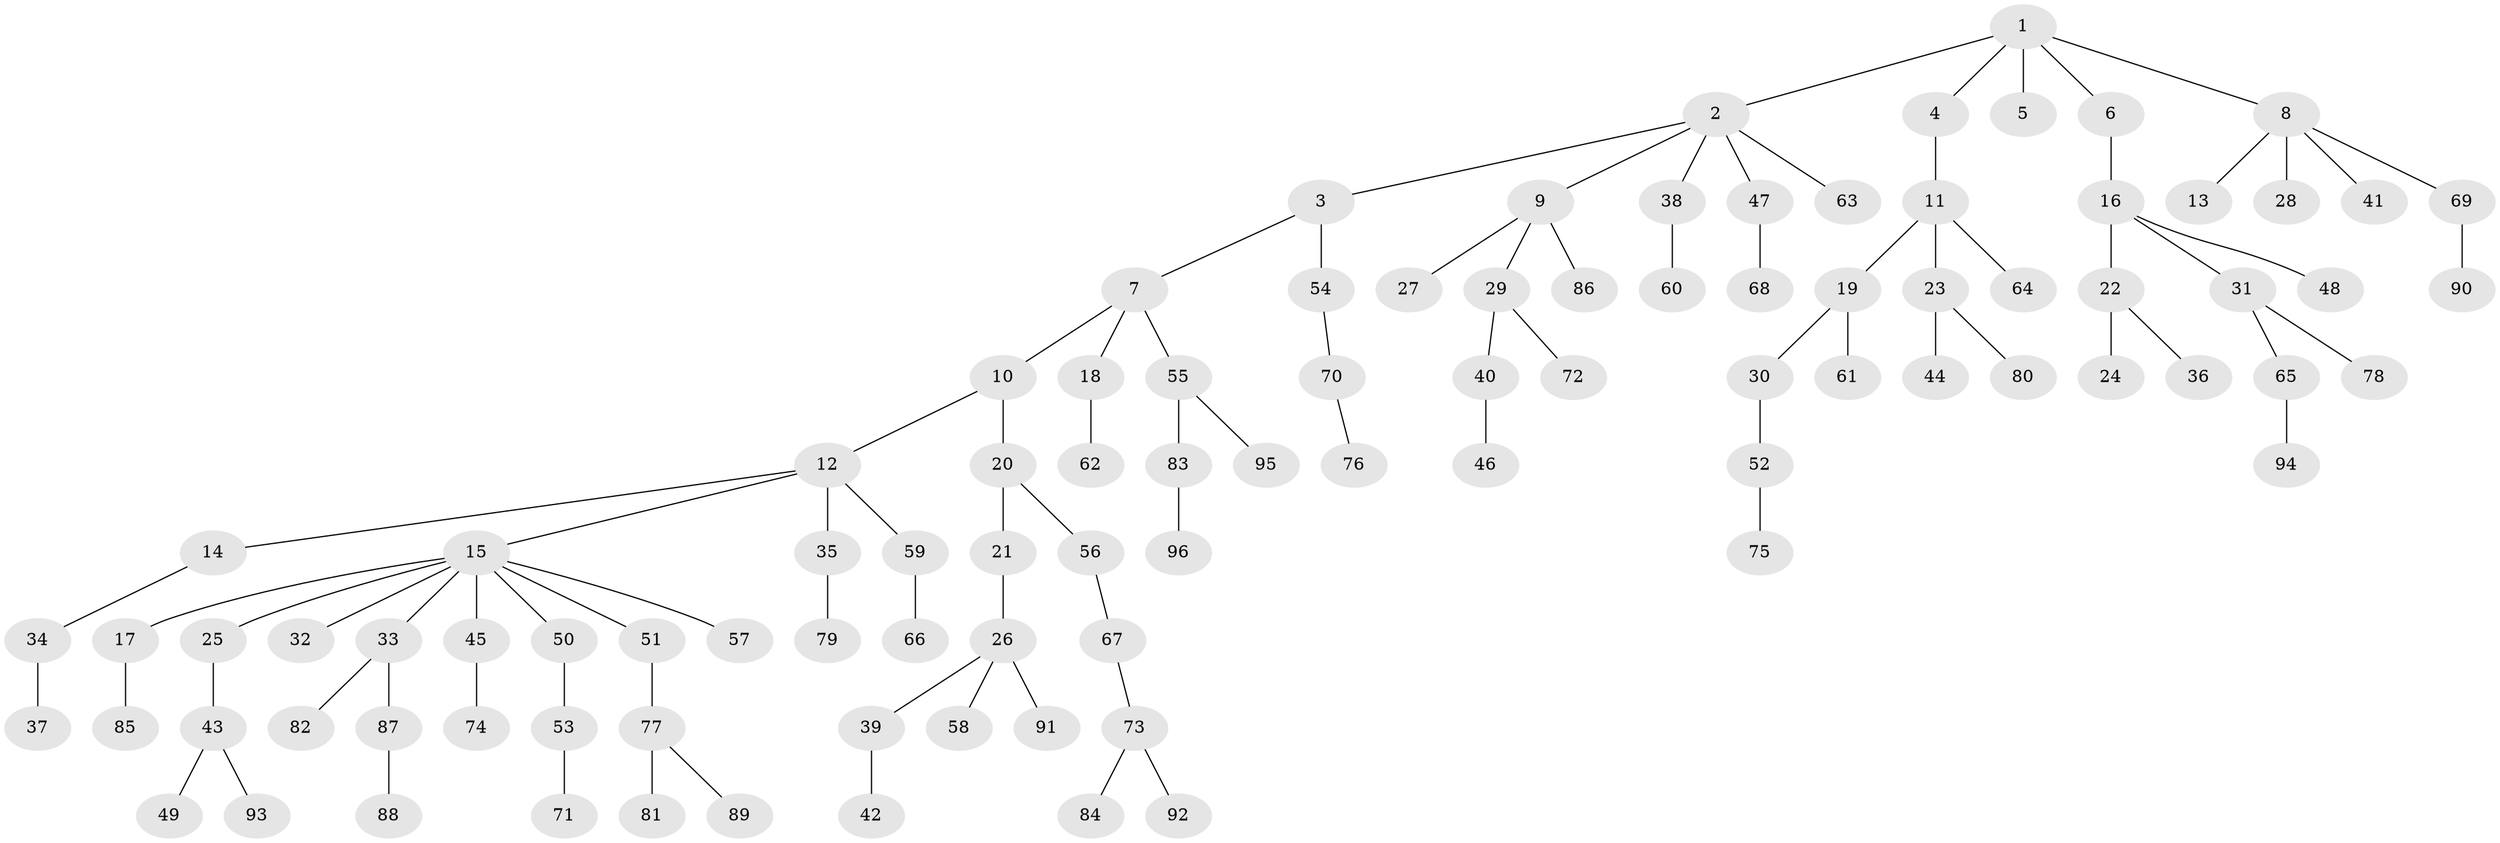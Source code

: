 // coarse degree distribution, {4: 0.05172413793103448, 5: 0.034482758620689655, 3: 0.10344827586206896, 2: 0.3448275862068966, 1: 0.4482758620689655, 8: 0.017241379310344827}
// Generated by graph-tools (version 1.1) at 2025/52/03/04/25 22:52:02]
// undirected, 96 vertices, 95 edges
graph export_dot {
  node [color=gray90,style=filled];
  1;
  2;
  3;
  4;
  5;
  6;
  7;
  8;
  9;
  10;
  11;
  12;
  13;
  14;
  15;
  16;
  17;
  18;
  19;
  20;
  21;
  22;
  23;
  24;
  25;
  26;
  27;
  28;
  29;
  30;
  31;
  32;
  33;
  34;
  35;
  36;
  37;
  38;
  39;
  40;
  41;
  42;
  43;
  44;
  45;
  46;
  47;
  48;
  49;
  50;
  51;
  52;
  53;
  54;
  55;
  56;
  57;
  58;
  59;
  60;
  61;
  62;
  63;
  64;
  65;
  66;
  67;
  68;
  69;
  70;
  71;
  72;
  73;
  74;
  75;
  76;
  77;
  78;
  79;
  80;
  81;
  82;
  83;
  84;
  85;
  86;
  87;
  88;
  89;
  90;
  91;
  92;
  93;
  94;
  95;
  96;
  1 -- 2;
  1 -- 4;
  1 -- 5;
  1 -- 6;
  1 -- 8;
  2 -- 3;
  2 -- 9;
  2 -- 38;
  2 -- 47;
  2 -- 63;
  3 -- 7;
  3 -- 54;
  4 -- 11;
  6 -- 16;
  7 -- 10;
  7 -- 18;
  7 -- 55;
  8 -- 13;
  8 -- 28;
  8 -- 41;
  8 -- 69;
  9 -- 27;
  9 -- 29;
  9 -- 86;
  10 -- 12;
  10 -- 20;
  11 -- 19;
  11 -- 23;
  11 -- 64;
  12 -- 14;
  12 -- 15;
  12 -- 35;
  12 -- 59;
  14 -- 34;
  15 -- 17;
  15 -- 25;
  15 -- 32;
  15 -- 33;
  15 -- 45;
  15 -- 50;
  15 -- 51;
  15 -- 57;
  16 -- 22;
  16 -- 31;
  16 -- 48;
  17 -- 85;
  18 -- 62;
  19 -- 30;
  19 -- 61;
  20 -- 21;
  20 -- 56;
  21 -- 26;
  22 -- 24;
  22 -- 36;
  23 -- 44;
  23 -- 80;
  25 -- 43;
  26 -- 39;
  26 -- 58;
  26 -- 91;
  29 -- 40;
  29 -- 72;
  30 -- 52;
  31 -- 65;
  31 -- 78;
  33 -- 82;
  33 -- 87;
  34 -- 37;
  35 -- 79;
  38 -- 60;
  39 -- 42;
  40 -- 46;
  43 -- 49;
  43 -- 93;
  45 -- 74;
  47 -- 68;
  50 -- 53;
  51 -- 77;
  52 -- 75;
  53 -- 71;
  54 -- 70;
  55 -- 83;
  55 -- 95;
  56 -- 67;
  59 -- 66;
  65 -- 94;
  67 -- 73;
  69 -- 90;
  70 -- 76;
  73 -- 84;
  73 -- 92;
  77 -- 81;
  77 -- 89;
  83 -- 96;
  87 -- 88;
}
